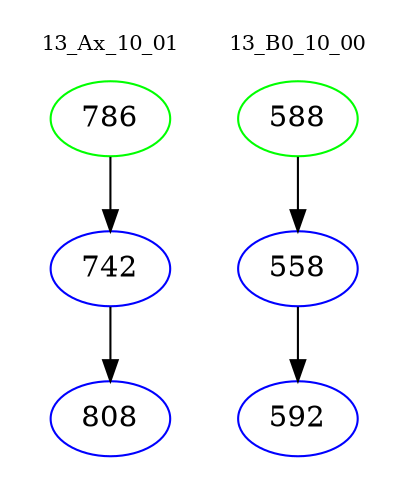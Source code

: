 digraph{
subgraph cluster_0 {
color = white
label = "13_Ax_10_01";
fontsize=10;
T0_786 [label="786", color="green"]
T0_786 -> T0_742 [color="black"]
T0_742 [label="742", color="blue"]
T0_742 -> T0_808 [color="black"]
T0_808 [label="808", color="blue"]
}
subgraph cluster_1 {
color = white
label = "13_B0_10_00";
fontsize=10;
T1_588 [label="588", color="green"]
T1_588 -> T1_558 [color="black"]
T1_558 [label="558", color="blue"]
T1_558 -> T1_592 [color="black"]
T1_592 [label="592", color="blue"]
}
}
